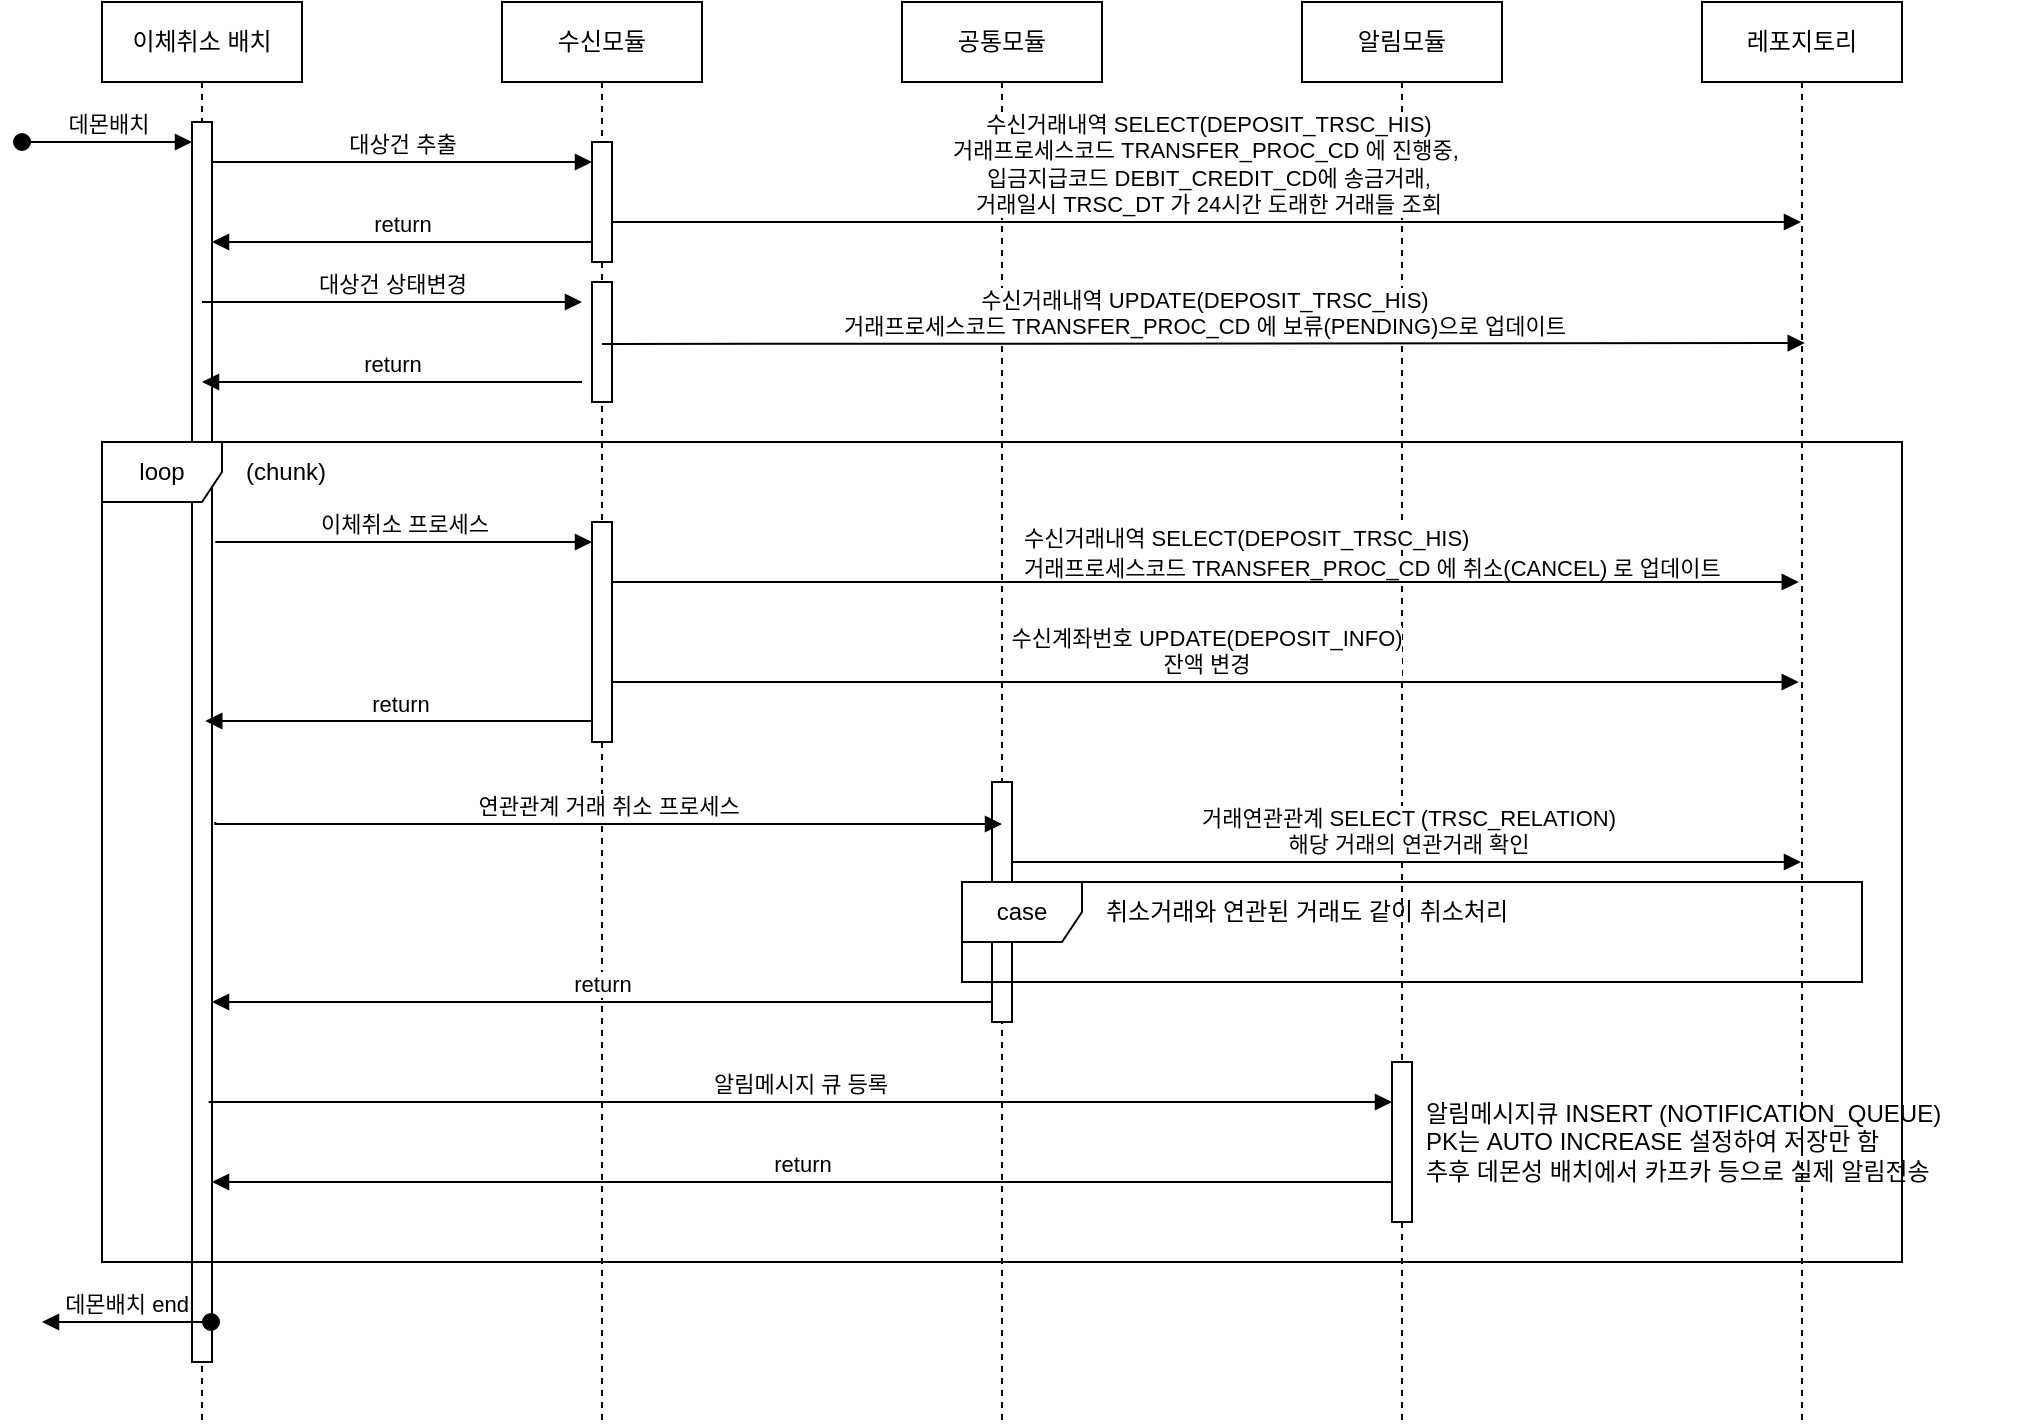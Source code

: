 <mxfile version="24.8.6">
  <diagram name="Page-1" id="2YBvvXClWsGukQMizWep">
    <mxGraphModel dx="998" dy="678" grid="1" gridSize="10" guides="1" tooltips="1" connect="1" arrows="1" fold="1" page="1" pageScale="1" pageWidth="850" pageHeight="1100" background="#ffffff" math="0" shadow="0">
      <root>
        <mxCell id="0" />
        <mxCell id="1" parent="0" />
        <mxCell id="aM9ryv3xv72pqoxQDRHE-1" value="이체취소 배치" style="shape=umlLifeline;perimeter=lifelinePerimeter;whiteSpace=wrap;html=1;container=0;dropTarget=0;collapsible=0;recursiveResize=0;outlineConnect=0;portConstraint=eastwest;newEdgeStyle={&quot;edgeStyle&quot;:&quot;elbowEdgeStyle&quot;,&quot;elbow&quot;:&quot;vertical&quot;,&quot;curved&quot;:0,&quot;rounded&quot;:0};" parent="1" vertex="1">
          <mxGeometry x="200" y="40" width="100" height="710" as="geometry" />
        </mxCell>
        <mxCell id="aM9ryv3xv72pqoxQDRHE-2" value="" style="html=1;points=[];perimeter=orthogonalPerimeter;outlineConnect=0;targetShapes=umlLifeline;portConstraint=eastwest;newEdgeStyle={&quot;edgeStyle&quot;:&quot;elbowEdgeStyle&quot;,&quot;elbow&quot;:&quot;vertical&quot;,&quot;curved&quot;:0,&quot;rounded&quot;:0};" parent="aM9ryv3xv72pqoxQDRHE-1" vertex="1">
          <mxGeometry x="45" y="60" width="10" height="620" as="geometry" />
        </mxCell>
        <mxCell id="aM9ryv3xv72pqoxQDRHE-3" value="데몬배치" style="html=1;verticalAlign=bottom;startArrow=oval;endArrow=block;startSize=8;edgeStyle=elbowEdgeStyle;elbow=vertical;curved=0;rounded=0;" parent="aM9ryv3xv72pqoxQDRHE-1" target="aM9ryv3xv72pqoxQDRHE-2" edge="1">
          <mxGeometry relative="1" as="geometry">
            <mxPoint x="-40" y="70" as="sourcePoint" />
          </mxGeometry>
        </mxCell>
        <mxCell id="aM9ryv3xv72pqoxQDRHE-5" value="수신모듈" style="shape=umlLifeline;perimeter=lifelinePerimeter;whiteSpace=wrap;html=1;container=0;dropTarget=0;collapsible=0;recursiveResize=0;outlineConnect=0;portConstraint=eastwest;newEdgeStyle={&quot;edgeStyle&quot;:&quot;elbowEdgeStyle&quot;,&quot;elbow&quot;:&quot;vertical&quot;,&quot;curved&quot;:0,&quot;rounded&quot;:0};" parent="1" vertex="1">
          <mxGeometry x="400" y="40" width="100" height="710" as="geometry" />
        </mxCell>
        <mxCell id="aM9ryv3xv72pqoxQDRHE-6" value="" style="html=1;points=[];perimeter=orthogonalPerimeter;outlineConnect=0;targetShapes=umlLifeline;portConstraint=eastwest;newEdgeStyle={&quot;edgeStyle&quot;:&quot;elbowEdgeStyle&quot;,&quot;elbow&quot;:&quot;vertical&quot;,&quot;curved&quot;:0,&quot;rounded&quot;:0};" parent="aM9ryv3xv72pqoxQDRHE-5" vertex="1">
          <mxGeometry x="45" y="70" width="10" height="60" as="geometry" />
        </mxCell>
        <mxCell id="595_DCwvICg61NAzfVR9-2" value="" style="html=1;points=[];perimeter=orthogonalPerimeter;outlineConnect=0;targetShapes=umlLifeline;portConstraint=eastwest;newEdgeStyle={&quot;edgeStyle&quot;:&quot;elbowEdgeStyle&quot;,&quot;elbow&quot;:&quot;vertical&quot;,&quot;curved&quot;:0,&quot;rounded&quot;:0};" vertex="1" parent="aM9ryv3xv72pqoxQDRHE-5">
          <mxGeometry x="45" y="140" width="10" height="60" as="geometry" />
        </mxCell>
        <mxCell id="aM9ryv3xv72pqoxQDRHE-7" value="대상건 추출" style="html=1;verticalAlign=bottom;endArrow=block;edgeStyle=elbowEdgeStyle;elbow=vertical;curved=0;rounded=0;" parent="1" source="aM9ryv3xv72pqoxQDRHE-2" target="aM9ryv3xv72pqoxQDRHE-6" edge="1">
          <mxGeometry relative="1" as="geometry">
            <mxPoint x="395" y="130" as="sourcePoint" />
            <Array as="points">
              <mxPoint x="380" y="120" />
            </Array>
            <mxPoint as="offset" />
          </mxGeometry>
        </mxCell>
        <mxCell id="aM9ryv3xv72pqoxQDRHE-9" value="return" style="html=1;verticalAlign=bottom;endArrow=block;edgeStyle=elbowEdgeStyle;elbow=vertical;curved=0;rounded=0;" parent="1" source="aM9ryv3xv72pqoxQDRHE-6" target="aM9ryv3xv72pqoxQDRHE-2" edge="1">
          <mxGeometry relative="1" as="geometry">
            <mxPoint x="375" y="160" as="sourcePoint" />
            <Array as="points">
              <mxPoint x="390" y="160" />
            </Array>
            <mxPoint x="260" y="160" as="targetPoint" />
          </mxGeometry>
        </mxCell>
        <mxCell id="7ABqUD8M8o28JcpTFlhN-1" value="공통모듈" style="shape=umlLifeline;perimeter=lifelinePerimeter;whiteSpace=wrap;html=1;container=0;dropTarget=0;collapsible=0;recursiveResize=0;outlineConnect=0;portConstraint=eastwest;newEdgeStyle={&quot;edgeStyle&quot;:&quot;elbowEdgeStyle&quot;,&quot;elbow&quot;:&quot;vertical&quot;,&quot;curved&quot;:0,&quot;rounded&quot;:0};" parent="1" vertex="1">
          <mxGeometry x="600" y="40" width="100" height="710" as="geometry" />
        </mxCell>
        <mxCell id="595_DCwvICg61NAzfVR9-8" value="" style="html=1;points=[];perimeter=orthogonalPerimeter;outlineConnect=0;targetShapes=umlLifeline;portConstraint=eastwest;newEdgeStyle={&quot;edgeStyle&quot;:&quot;elbowEdgeStyle&quot;,&quot;elbow&quot;:&quot;vertical&quot;,&quot;curved&quot;:0,&quot;rounded&quot;:0};" vertex="1" parent="7ABqUD8M8o28JcpTFlhN-1">
          <mxGeometry x="45" y="390" width="10" height="120" as="geometry" />
        </mxCell>
        <mxCell id="7ABqUD8M8o28JcpTFlhN-3" value="알림모듈" style="shape=umlLifeline;perimeter=lifelinePerimeter;whiteSpace=wrap;html=1;container=0;dropTarget=0;collapsible=0;recursiveResize=0;outlineConnect=0;portConstraint=eastwest;newEdgeStyle={&quot;edgeStyle&quot;:&quot;elbowEdgeStyle&quot;,&quot;elbow&quot;:&quot;vertical&quot;,&quot;curved&quot;:0,&quot;rounded&quot;:0};" parent="1" vertex="1">
          <mxGeometry x="800" y="40" width="100" height="710" as="geometry" />
        </mxCell>
        <mxCell id="595_DCwvICg61NAzfVR9-16" value="" style="html=1;points=[];perimeter=orthogonalPerimeter;outlineConnect=0;targetShapes=umlLifeline;portConstraint=eastwest;newEdgeStyle={&quot;edgeStyle&quot;:&quot;elbowEdgeStyle&quot;,&quot;elbow&quot;:&quot;vertical&quot;,&quot;curved&quot;:0,&quot;rounded&quot;:0};" vertex="1" parent="7ABqUD8M8o28JcpTFlhN-3">
          <mxGeometry x="45" y="530" width="10" height="80" as="geometry" />
        </mxCell>
        <mxCell id="7ABqUD8M8o28JcpTFlhN-5" value="레포지토리" style="shape=umlLifeline;perimeter=lifelinePerimeter;whiteSpace=wrap;html=1;container=0;dropTarget=0;collapsible=0;recursiveResize=0;outlineConnect=0;portConstraint=eastwest;newEdgeStyle={&quot;edgeStyle&quot;:&quot;elbowEdgeStyle&quot;,&quot;elbow&quot;:&quot;vertical&quot;,&quot;curved&quot;:0,&quot;rounded&quot;:0};" parent="1" vertex="1">
          <mxGeometry x="1000" y="40" width="100" height="710" as="geometry" />
        </mxCell>
        <mxCell id="wWB3ccr9Y3mbF4L6saMw-14" value="&lt;div style=&quot;&quot;&gt;&lt;br&gt;&lt;/div&gt;" style="text;html=1;align=left;verticalAlign=middle;resizable=0;points=[];autosize=1;strokeColor=none;fillColor=none;" parent="1" vertex="1">
          <mxGeometry x="460" y="125" width="20" height="30" as="geometry" />
        </mxCell>
        <mxCell id="wWB3ccr9Y3mbF4L6saMw-16" value="이체취소 프로세스" style="html=1;verticalAlign=bottom;endArrow=block;edgeStyle=elbowEdgeStyle;elbow=vertical;curved=0;rounded=0;" parent="1" edge="1" target="7ABqUD8M8o28JcpTFlhN-2">
          <mxGeometry relative="1" as="geometry">
            <mxPoint x="256.63" y="310" as="sourcePoint" />
            <Array as="points">
              <mxPoint x="381.63" y="310" />
            </Array>
            <mxPoint x="646.13" y="310" as="targetPoint" />
            <mxPoint as="offset" />
          </mxGeometry>
        </mxCell>
        <mxCell id="wWB3ccr9Y3mbF4L6saMw-17" value="return" style="html=1;verticalAlign=bottom;endArrow=block;edgeStyle=elbowEdgeStyle;elbow=vertical;curved=0;rounded=0;" parent="1" edge="1">
          <mxGeometry relative="1" as="geometry">
            <mxPoint x="445" y="399.5" as="sourcePoint" />
            <Array as="points" />
            <mxPoint x="251.63" y="399.5" as="targetPoint" />
          </mxGeometry>
        </mxCell>
        <mxCell id="wWB3ccr9Y3mbF4L6saMw-18" value="&lt;div style=&quot;&quot;&gt;&lt;span style=&quot;font-size: 11px; text-align: center; background-color: rgb(255, 255, 255);&quot;&gt;수신거래내역 SELECT(DEPOSIT_TRSC_HIS)&lt;/span&gt;&lt;/div&gt;&lt;div style=&quot;&quot;&gt;&lt;span style=&quot;font-size: 11px; text-align: center; background-color: rgb(255, 255, 255);&quot;&gt;거래프로세스코드&amp;nbsp;TRANSFER_PROC_CD 에 취소(CANCEL) 로 업데이트&lt;/span&gt;&lt;/div&gt;" style="text;html=1;align=left;verticalAlign=middle;resizable=0;points=[];autosize=1;strokeColor=none;fillColor=none;" parent="1" vertex="1">
          <mxGeometry x="658.88" y="295" width="390" height="40" as="geometry" />
        </mxCell>
        <mxCell id="uSRMKad_hPCsPKw7Y9NH-4" value="loop" style="shape=umlFrame;whiteSpace=wrap;html=1;pointerEvents=0;" parent="1" vertex="1">
          <mxGeometry x="200" y="260" width="900" height="410" as="geometry" />
        </mxCell>
        <mxCell id="uSRMKad_hPCsPKw7Y9NH-5" value="&lt;div style=&quot;&quot;&gt;(chunk)&lt;/div&gt;" style="text;html=1;align=left;verticalAlign=middle;resizable=0;points=[];autosize=1;strokeColor=none;fillColor=none;" parent="1" vertex="1">
          <mxGeometry x="270" y="260" width="60" height="30" as="geometry" />
        </mxCell>
        <mxCell id="uSRMKad_hPCsPKw7Y9NH-6" value="" style="html=1;verticalAlign=bottom;endArrow=block;edgeStyle=elbowEdgeStyle;elbow=vertical;curved=0;rounded=0;" parent="1" source="7ABqUD8M8o28JcpTFlhN-2" edge="1">
          <mxGeometry relative="1" as="geometry">
            <mxPoint x="658.88" y="330" as="sourcePoint" />
            <Array as="points">
              <mxPoint x="793.88" y="330" />
            </Array>
            <mxPoint x="1048.38" y="330" as="targetPoint" />
            <mxPoint as="offset" />
          </mxGeometry>
        </mxCell>
        <mxCell id="uSRMKad_hPCsPKw7Y9NH-13" value="데몬배치 end" style="html=1;verticalAlign=bottom;startArrow=oval;endArrow=block;startSize=8;edgeStyle=elbowEdgeStyle;elbow=vertical;curved=0;rounded=0;" parent="1" edge="1">
          <mxGeometry relative="1" as="geometry">
            <mxPoint x="254.5" y="700" as="sourcePoint" />
            <mxPoint x="170" y="700" as="targetPoint" />
          </mxGeometry>
        </mxCell>
        <mxCell id="595_DCwvICg61NAzfVR9-1" value="수신거래내역 SELECT(DEPOSIT_TRSC_HIS)&lt;br&gt;거래프로세스코드&amp;nbsp;TRANSFER_PROC_CD 에 진행중,&amp;nbsp;&lt;br&gt;입금지급코드 DEBIT_CREDIT_CD에 송금거래,&lt;br&gt;거래일시 TRSC_DT 가 24시간 도래한 거래들 조회" style="html=1;verticalAlign=bottom;endArrow=block;edgeStyle=elbowEdgeStyle;elbow=vertical;curved=0;rounded=0;" edge="1" parent="1" target="7ABqUD8M8o28JcpTFlhN-5">
          <mxGeometry relative="1" as="geometry">
            <mxPoint x="455" y="150" as="sourcePoint" />
            <Array as="points">
              <mxPoint x="570" y="150" />
              <mxPoint x="595" y="139.5" />
            </Array>
            <mxPoint x="850" y="139.5" as="targetPoint" />
            <mxPoint as="offset" />
          </mxGeometry>
        </mxCell>
        <mxCell id="595_DCwvICg61NAzfVR9-3" value="대상건 상태변경" style="html=1;verticalAlign=bottom;endArrow=block;edgeStyle=elbowEdgeStyle;elbow=vertical;curved=0;rounded=0;" edge="1" parent="1">
          <mxGeometry relative="1" as="geometry">
            <mxPoint x="250" y="190" as="sourcePoint" />
            <Array as="points">
              <mxPoint x="375" y="190" />
            </Array>
            <mxPoint as="offset" />
            <mxPoint x="440" y="190" as="targetPoint" />
          </mxGeometry>
        </mxCell>
        <mxCell id="595_DCwvICg61NAzfVR9-4" value="return" style="html=1;verticalAlign=bottom;endArrow=block;edgeStyle=elbowEdgeStyle;elbow=vertical;curved=0;rounded=0;" edge="1" parent="1">
          <mxGeometry relative="1" as="geometry">
            <mxPoint x="440" y="230" as="sourcePoint" />
            <Array as="points">
              <mxPoint x="385" y="230" />
            </Array>
            <mxPoint x="250" y="230" as="targetPoint" />
          </mxGeometry>
        </mxCell>
        <mxCell id="595_DCwvICg61NAzfVR9-5" value="수신거래내역 UPDATE(DEPOSIT_TRSC_HIS)&lt;div&gt;거래프로세스코드 TRANSFER_PROC_CD 에 보류(PENDING)으로 업데이트&lt;/div&gt;" style="html=1;verticalAlign=bottom;endArrow=block;edgeStyle=elbowEdgeStyle;elbow=vertical;curved=0;rounded=0;" edge="1" parent="1">
          <mxGeometry x="0.0" relative="1" as="geometry">
            <mxPoint x="450" y="211" as="sourcePoint" />
            <Array as="points">
              <mxPoint x="571.38" y="210.5" />
              <mxPoint x="596.38" y="200" />
            </Array>
            <mxPoint x="1051.38" y="210.5" as="targetPoint" />
            <mxPoint as="offset" />
          </mxGeometry>
        </mxCell>
        <mxCell id="7ABqUD8M8o28JcpTFlhN-2" value="" style="html=1;points=[];perimeter=orthogonalPerimeter;outlineConnect=0;targetShapes=umlLifeline;portConstraint=eastwest;newEdgeStyle={&quot;edgeStyle&quot;:&quot;elbowEdgeStyle&quot;,&quot;elbow&quot;:&quot;vertical&quot;,&quot;curved&quot;:0,&quot;rounded&quot;:0};" parent="1" vertex="1">
          <mxGeometry x="445" y="300" width="10" height="110" as="geometry" />
        </mxCell>
        <mxCell id="595_DCwvICg61NAzfVR9-6" value="수신계좌번호 UPDATE(DEPOSIT_INFO)&lt;div&gt;잔액 변경&lt;/div&gt;" style="html=1;verticalAlign=bottom;endArrow=block;edgeStyle=elbowEdgeStyle;elbow=vertical;curved=0;rounded=0;" edge="1" parent="1">
          <mxGeometry relative="1" as="geometry">
            <mxPoint x="455" y="380" as="sourcePoint" />
            <Array as="points">
              <mxPoint x="793.88" y="380" />
            </Array>
            <mxPoint x="1048.38" y="380" as="targetPoint" />
            <mxPoint as="offset" />
          </mxGeometry>
        </mxCell>
        <mxCell id="595_DCwvICg61NAzfVR9-9" value="연관관계 거래 취소 프로세스" style="html=1;verticalAlign=bottom;endArrow=block;edgeStyle=elbowEdgeStyle;elbow=vertical;curved=0;rounded=0;entryX=0.5;entryY=0.182;entryDx=0;entryDy=0;entryPerimeter=0;" edge="1" parent="1" target="595_DCwvICg61NAzfVR9-8">
          <mxGeometry relative="1" as="geometry">
            <mxPoint x="256.63" y="450" as="sourcePoint" />
            <Array as="points" />
            <mxPoint x="445" y="450" as="targetPoint" />
            <mxPoint as="offset" />
          </mxGeometry>
        </mxCell>
        <mxCell id="595_DCwvICg61NAzfVR9-11" value="거래연관관계 SELECT (TRSC_RELATION)&lt;div&gt;해당 거래의 연관거래 확인&lt;/div&gt;" style="html=1;verticalAlign=bottom;endArrow=block;edgeStyle=elbowEdgeStyle;elbow=vertical;curved=0;rounded=0;" edge="1" parent="1" source="595_DCwvICg61NAzfVR9-8" target="7ABqUD8M8o28JcpTFlhN-5">
          <mxGeometry relative="1" as="geometry">
            <mxPoint x="658.88" y="470" as="sourcePoint" />
            <Array as="points">
              <mxPoint x="997.76" y="470" />
            </Array>
            <mxPoint x="1252.26" y="470" as="targetPoint" />
            <mxPoint as="offset" />
          </mxGeometry>
        </mxCell>
        <mxCell id="595_DCwvICg61NAzfVR9-12" value="case" style="shape=umlFrame;whiteSpace=wrap;html=1;pointerEvents=0;" vertex="1" parent="1">
          <mxGeometry x="630" y="480" width="450" height="50" as="geometry" />
        </mxCell>
        <mxCell id="595_DCwvICg61NAzfVR9-14" value="&lt;div style=&quot;&quot;&gt;취소거래와 연관된 거래도 같이 취소처리&lt;/div&gt;" style="text;html=1;align=left;verticalAlign=middle;resizable=0;points=[];autosize=1;strokeColor=none;fillColor=none;" vertex="1" parent="1">
          <mxGeometry x="700" y="480" width="240" height="30" as="geometry" />
        </mxCell>
        <mxCell id="595_DCwvICg61NAzfVR9-15" value="return" style="html=1;verticalAlign=bottom;endArrow=block;edgeStyle=elbowEdgeStyle;elbow=vertical;curved=0;rounded=0;" edge="1" parent="1" target="aM9ryv3xv72pqoxQDRHE-2">
          <mxGeometry relative="1" as="geometry">
            <mxPoint x="645" y="540" as="sourcePoint" />
            <Array as="points">
              <mxPoint x="590" y="540" />
            </Array>
            <mxPoint x="455" y="540" as="targetPoint" />
          </mxGeometry>
        </mxCell>
        <mxCell id="595_DCwvICg61NAzfVR9-17" value="알림메시지 큐 등록" style="html=1;verticalAlign=bottom;endArrow=block;edgeStyle=elbowEdgeStyle;elbow=vertical;curved=0;rounded=0;" edge="1" parent="1" target="595_DCwvICg61NAzfVR9-16">
          <mxGeometry relative="1" as="geometry">
            <mxPoint x="253.31" y="590" as="sourcePoint" />
            <Array as="points" />
            <mxPoint x="646.68" y="592" as="targetPoint" />
            <mxPoint as="offset" />
          </mxGeometry>
        </mxCell>
        <mxCell id="595_DCwvICg61NAzfVR9-18" value="return" style="html=1;verticalAlign=bottom;endArrow=block;edgeStyle=elbowEdgeStyle;elbow=vertical;curved=0;rounded=0;" edge="1" parent="1" target="aM9ryv3xv72pqoxQDRHE-2">
          <mxGeometry relative="1" as="geometry">
            <mxPoint x="845" y="630" as="sourcePoint" />
            <Array as="points">
              <mxPoint x="790" y="630" />
            </Array>
            <mxPoint x="455" y="630" as="targetPoint" />
          </mxGeometry>
        </mxCell>
        <mxCell id="595_DCwvICg61NAzfVR9-19" value="&lt;div style=&quot;&quot;&gt;알림메시지큐 INSERT (NOTIFICATION_QUEUE)&lt;/div&gt;&lt;div style=&quot;&quot;&gt;PK는 AUTO INCREASE 설정하여 저장만 함&lt;/div&gt;&lt;div style=&quot;&quot;&gt;추후 데몬성 배치에서 카프카 등으로 실제 알림전송&lt;/div&gt;" style="text;html=1;align=left;verticalAlign=middle;resizable=0;points=[];autosize=1;strokeColor=none;fillColor=none;" vertex="1" parent="1">
          <mxGeometry x="860" y="580" width="300" height="60" as="geometry" />
        </mxCell>
      </root>
    </mxGraphModel>
  </diagram>
</mxfile>
